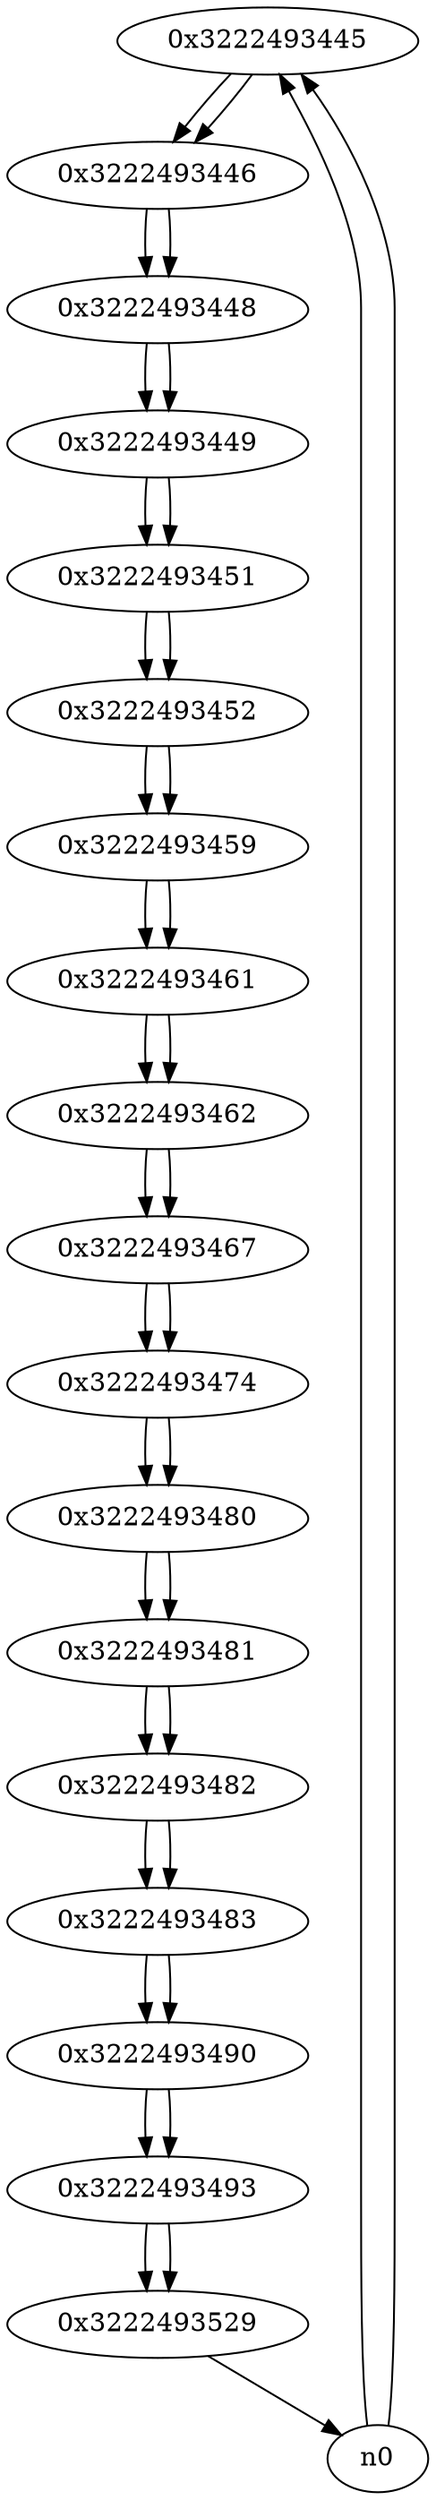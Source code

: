digraph G{
/* nodes */
  n1 [label="0x3222493445"]
  n2 [label="0x3222493446"]
  n3 [label="0x3222493448"]
  n4 [label="0x3222493449"]
  n5 [label="0x3222493451"]
  n6 [label="0x3222493452"]
  n7 [label="0x3222493459"]
  n8 [label="0x3222493461"]
  n9 [label="0x3222493462"]
  n10 [label="0x3222493467"]
  n11 [label="0x3222493474"]
  n12 [label="0x3222493480"]
  n13 [label="0x3222493481"]
  n14 [label="0x3222493482"]
  n15 [label="0x3222493483"]
  n16 [label="0x3222493490"]
  n17 [label="0x3222493493"]
  n18 [label="0x3222493529"]
/* edges */
n1 -> n2;
n0 -> n1;
n0 -> n1;
n2 -> n3;
n1 -> n2;
n3 -> n4;
n2 -> n3;
n4 -> n5;
n3 -> n4;
n5 -> n6;
n4 -> n5;
n6 -> n7;
n5 -> n6;
n7 -> n8;
n6 -> n7;
n8 -> n9;
n7 -> n8;
n9 -> n10;
n8 -> n9;
n10 -> n11;
n9 -> n10;
n11 -> n12;
n10 -> n11;
n12 -> n13;
n11 -> n12;
n13 -> n14;
n12 -> n13;
n14 -> n15;
n13 -> n14;
n15 -> n16;
n14 -> n15;
n16 -> n17;
n15 -> n16;
n17 -> n18;
n16 -> n17;
n18 -> n0;
n17 -> n18;
}

